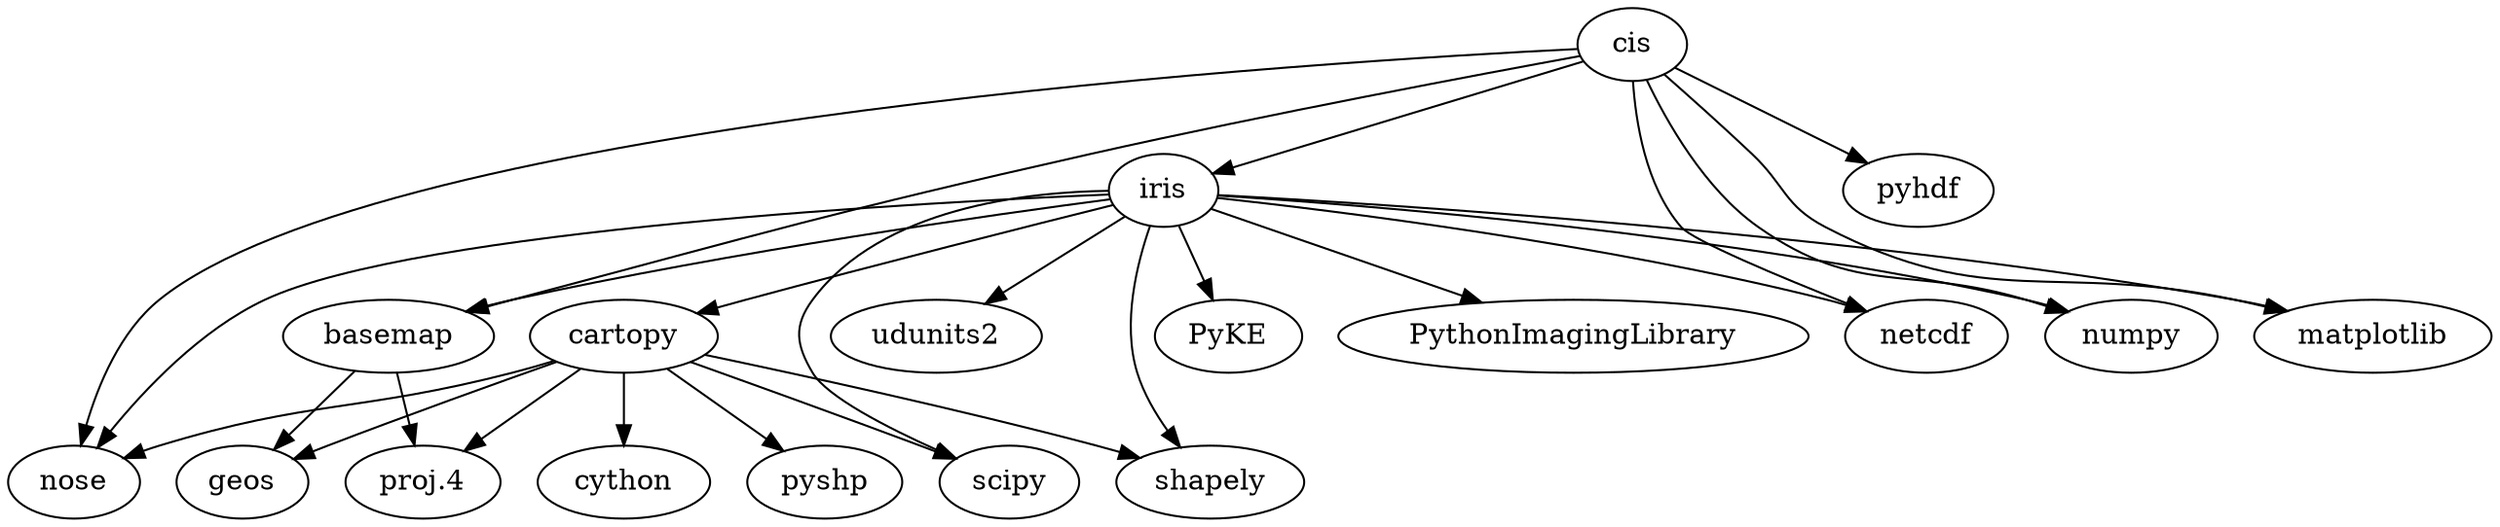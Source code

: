 digraph cis {
    cis -> iris;
    cis -> nose;
    cis -> netcdf;
    cis -> pyhdf;
    cis -> numpy;
    cis -> basemap;
    cis -> matplotlib;

    iris -> netcdf;
    iris -> nose;
    iris -> numpy;
    iris -> scipy;
    iris -> udunits2;
    iris -> PyKE;
    iris -> matplotlib;
    iris -> cartopy;
    iris -> PythonImagingLibrary;
    iris -> basemap;
    iris -> shapely;
    
    basemap -> "proj.4";
    basemap -> geos;

    cartopy -> cython;
    cartopy -> "proj.4";
    cartopy -> geos;
    cartopy -> shapely;
    cartopy -> pyshp;
    cartopy -> nose;
    cartopy -> scipy;    

}

